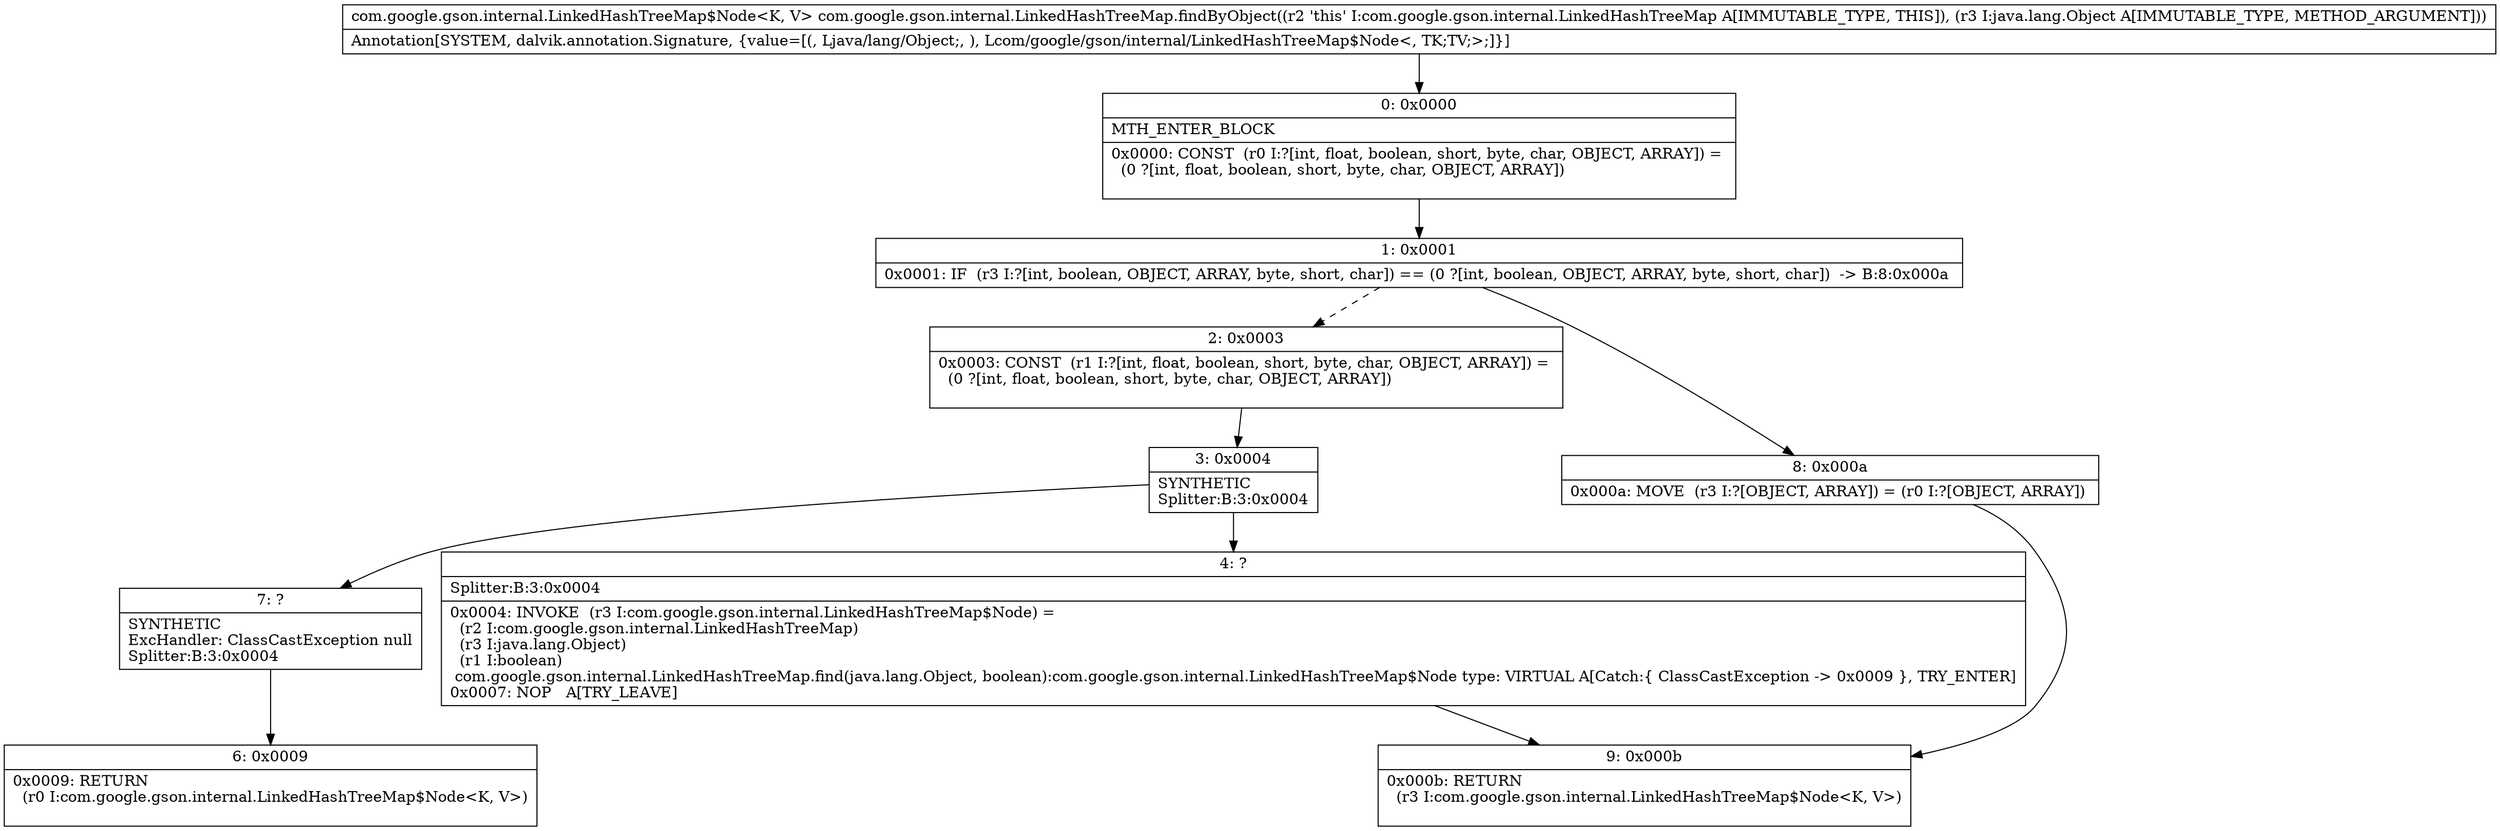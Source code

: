 digraph "CFG forcom.google.gson.internal.LinkedHashTreeMap.findByObject(Ljava\/lang\/Object;)Lcom\/google\/gson\/internal\/LinkedHashTreeMap$Node;" {
Node_0 [shape=record,label="{0\:\ 0x0000|MTH_ENTER_BLOCK\l|0x0000: CONST  (r0 I:?[int, float, boolean, short, byte, char, OBJECT, ARRAY]) = \l  (0 ?[int, float, boolean, short, byte, char, OBJECT, ARRAY])\l \l}"];
Node_1 [shape=record,label="{1\:\ 0x0001|0x0001: IF  (r3 I:?[int, boolean, OBJECT, ARRAY, byte, short, char]) == (0 ?[int, boolean, OBJECT, ARRAY, byte, short, char])  \-\> B:8:0x000a \l}"];
Node_2 [shape=record,label="{2\:\ 0x0003|0x0003: CONST  (r1 I:?[int, float, boolean, short, byte, char, OBJECT, ARRAY]) = \l  (0 ?[int, float, boolean, short, byte, char, OBJECT, ARRAY])\l \l}"];
Node_3 [shape=record,label="{3\:\ 0x0004|SYNTHETIC\lSplitter:B:3:0x0004\l}"];
Node_4 [shape=record,label="{4\:\ ?|Splitter:B:3:0x0004\l|0x0004: INVOKE  (r3 I:com.google.gson.internal.LinkedHashTreeMap$Node) = \l  (r2 I:com.google.gson.internal.LinkedHashTreeMap)\l  (r3 I:java.lang.Object)\l  (r1 I:boolean)\l com.google.gson.internal.LinkedHashTreeMap.find(java.lang.Object, boolean):com.google.gson.internal.LinkedHashTreeMap$Node type: VIRTUAL A[Catch:\{ ClassCastException \-\> 0x0009 \}, TRY_ENTER]\l0x0007: NOP   A[TRY_LEAVE]\l}"];
Node_6 [shape=record,label="{6\:\ 0x0009|0x0009: RETURN  \l  (r0 I:com.google.gson.internal.LinkedHashTreeMap$Node\<K, V\>)\l \l}"];
Node_7 [shape=record,label="{7\:\ ?|SYNTHETIC\lExcHandler: ClassCastException null\lSplitter:B:3:0x0004\l}"];
Node_8 [shape=record,label="{8\:\ 0x000a|0x000a: MOVE  (r3 I:?[OBJECT, ARRAY]) = (r0 I:?[OBJECT, ARRAY]) \l}"];
Node_9 [shape=record,label="{9\:\ 0x000b|0x000b: RETURN  \l  (r3 I:com.google.gson.internal.LinkedHashTreeMap$Node\<K, V\>)\l \l}"];
MethodNode[shape=record,label="{com.google.gson.internal.LinkedHashTreeMap$Node\<K, V\> com.google.gson.internal.LinkedHashTreeMap.findByObject((r2 'this' I:com.google.gson.internal.LinkedHashTreeMap A[IMMUTABLE_TYPE, THIS]), (r3 I:java.lang.Object A[IMMUTABLE_TYPE, METHOD_ARGUMENT]))  | Annotation[SYSTEM, dalvik.annotation.Signature, \{value=[(, Ljava\/lang\/Object;, ), Lcom\/google\/gson\/internal\/LinkedHashTreeMap$Node\<, TK;TV;\>;]\}]\l}"];
MethodNode -> Node_0;
Node_0 -> Node_1;
Node_1 -> Node_2[style=dashed];
Node_1 -> Node_8;
Node_2 -> Node_3;
Node_3 -> Node_4;
Node_3 -> Node_7;
Node_4 -> Node_9;
Node_7 -> Node_6;
Node_8 -> Node_9;
}


